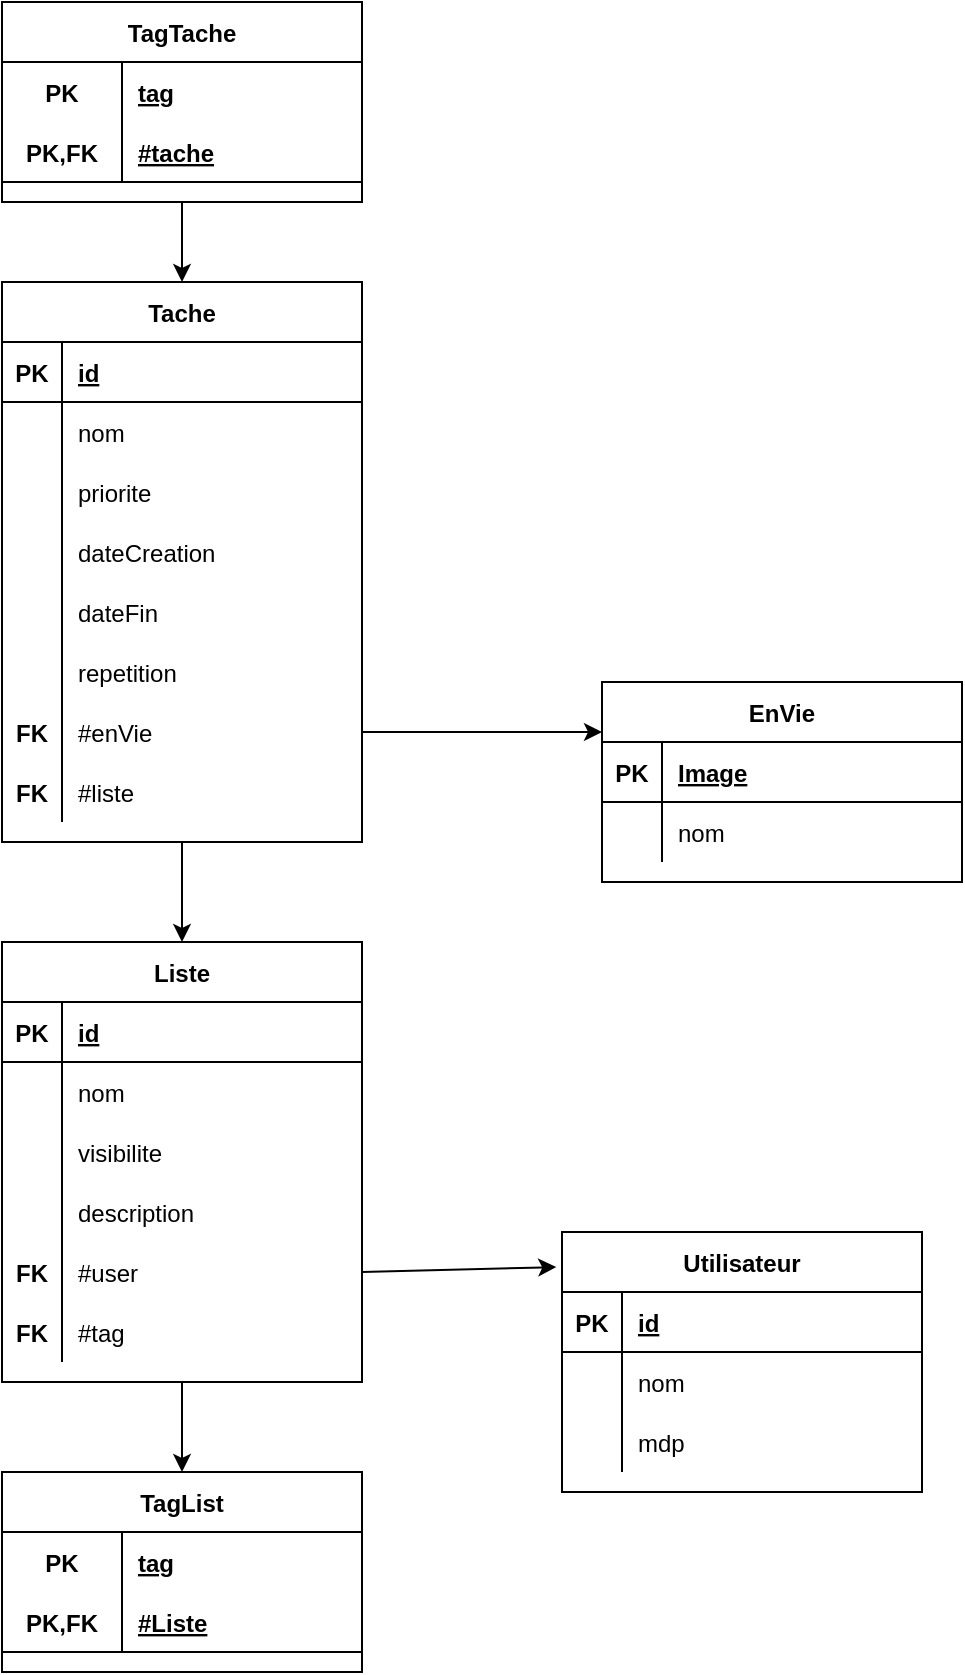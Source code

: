 <mxfile version="18.0.3" type="device"><diagram id="yFfaLxxYqGaBkUvR2Ek0" name="Page-1"><mxGraphModel dx="1372" dy="867" grid="1" gridSize="10" guides="1" tooltips="1" connect="1" arrows="1" fold="1" page="1" pageScale="1" pageWidth="827" pageHeight="1169" math="0" shadow="0"><root><mxCell id="0"/><mxCell id="1" parent="0"/><mxCell id="MnFzg17nZMmCjLE9wNKF-27" value="TagTache" style="shape=table;startSize=30;container=1;collapsible=1;childLayout=tableLayout;fixedRows=1;rowLines=0;fontStyle=1;align=center;resizeLast=1;" vertex="1" parent="1"><mxGeometry x="80" y="40" width="180" height="100" as="geometry"/></mxCell><mxCell id="MnFzg17nZMmCjLE9wNKF-28" value="" style="shape=tableRow;horizontal=0;startSize=0;swimlaneHead=0;swimlaneBody=0;fillColor=none;collapsible=0;dropTarget=0;points=[[0,0.5],[1,0.5]];portConstraint=eastwest;top=0;left=0;right=0;bottom=0;" vertex="1" parent="MnFzg17nZMmCjLE9wNKF-27"><mxGeometry y="30" width="180" height="30" as="geometry"/></mxCell><mxCell id="MnFzg17nZMmCjLE9wNKF-29" value="PK" style="shape=partialRectangle;connectable=0;fillColor=none;top=0;left=0;bottom=0;right=0;fontStyle=1;overflow=hidden;" vertex="1" parent="MnFzg17nZMmCjLE9wNKF-28"><mxGeometry width="60" height="30" as="geometry"><mxRectangle width="60" height="30" as="alternateBounds"/></mxGeometry></mxCell><mxCell id="MnFzg17nZMmCjLE9wNKF-30" value="tag" style="shape=partialRectangle;connectable=0;fillColor=none;top=0;left=0;bottom=0;right=0;align=left;spacingLeft=6;fontStyle=5;overflow=hidden;" vertex="1" parent="MnFzg17nZMmCjLE9wNKF-28"><mxGeometry x="60" width="120" height="30" as="geometry"><mxRectangle width="120" height="30" as="alternateBounds"/></mxGeometry></mxCell><mxCell id="MnFzg17nZMmCjLE9wNKF-31" value="" style="shape=tableRow;horizontal=0;startSize=0;swimlaneHead=0;swimlaneBody=0;fillColor=none;collapsible=0;dropTarget=0;points=[[0,0.5],[1,0.5]];portConstraint=eastwest;top=0;left=0;right=0;bottom=1;" vertex="1" parent="MnFzg17nZMmCjLE9wNKF-27"><mxGeometry y="60" width="180" height="30" as="geometry"/></mxCell><mxCell id="MnFzg17nZMmCjLE9wNKF-32" value="PK,FK" style="shape=partialRectangle;connectable=0;fillColor=none;top=0;left=0;bottom=0;right=0;fontStyle=1;overflow=hidden;" vertex="1" parent="MnFzg17nZMmCjLE9wNKF-31"><mxGeometry width="60" height="30" as="geometry"><mxRectangle width="60" height="30" as="alternateBounds"/></mxGeometry></mxCell><mxCell id="MnFzg17nZMmCjLE9wNKF-33" value="#tache" style="shape=partialRectangle;connectable=0;fillColor=none;top=0;left=0;bottom=0;right=0;align=left;spacingLeft=6;fontStyle=5;overflow=hidden;" vertex="1" parent="MnFzg17nZMmCjLE9wNKF-31"><mxGeometry x="60" width="120" height="30" as="geometry"><mxRectangle width="120" height="30" as="alternateBounds"/></mxGeometry></mxCell><mxCell id="MnFzg17nZMmCjLE9wNKF-40" value="Tache" style="shape=table;startSize=30;container=1;collapsible=1;childLayout=tableLayout;fixedRows=1;rowLines=0;fontStyle=1;align=center;resizeLast=1;" vertex="1" parent="1"><mxGeometry x="80" y="180" width="180" height="280" as="geometry"/></mxCell><mxCell id="MnFzg17nZMmCjLE9wNKF-41" value="" style="shape=tableRow;horizontal=0;startSize=0;swimlaneHead=0;swimlaneBody=0;fillColor=none;collapsible=0;dropTarget=0;points=[[0,0.5],[1,0.5]];portConstraint=eastwest;top=0;left=0;right=0;bottom=1;" vertex="1" parent="MnFzg17nZMmCjLE9wNKF-40"><mxGeometry y="30" width="180" height="30" as="geometry"/></mxCell><mxCell id="MnFzg17nZMmCjLE9wNKF-42" value="PK" style="shape=partialRectangle;connectable=0;fillColor=none;top=0;left=0;bottom=0;right=0;fontStyle=1;overflow=hidden;" vertex="1" parent="MnFzg17nZMmCjLE9wNKF-41"><mxGeometry width="30" height="30" as="geometry"><mxRectangle width="30" height="30" as="alternateBounds"/></mxGeometry></mxCell><mxCell id="MnFzg17nZMmCjLE9wNKF-43" value="id" style="shape=partialRectangle;connectable=0;fillColor=none;top=0;left=0;bottom=0;right=0;align=left;spacingLeft=6;fontStyle=5;overflow=hidden;" vertex="1" parent="MnFzg17nZMmCjLE9wNKF-41"><mxGeometry x="30" width="150" height="30" as="geometry"><mxRectangle width="150" height="30" as="alternateBounds"/></mxGeometry></mxCell><mxCell id="MnFzg17nZMmCjLE9wNKF-44" value="" style="shape=tableRow;horizontal=0;startSize=0;swimlaneHead=0;swimlaneBody=0;fillColor=none;collapsible=0;dropTarget=0;points=[[0,0.5],[1,0.5]];portConstraint=eastwest;top=0;left=0;right=0;bottom=0;" vertex="1" parent="MnFzg17nZMmCjLE9wNKF-40"><mxGeometry y="60" width="180" height="30" as="geometry"/></mxCell><mxCell id="MnFzg17nZMmCjLE9wNKF-45" value="" style="shape=partialRectangle;connectable=0;fillColor=none;top=0;left=0;bottom=0;right=0;editable=1;overflow=hidden;" vertex="1" parent="MnFzg17nZMmCjLE9wNKF-44"><mxGeometry width="30" height="30" as="geometry"><mxRectangle width="30" height="30" as="alternateBounds"/></mxGeometry></mxCell><mxCell id="MnFzg17nZMmCjLE9wNKF-46" value="nom" style="shape=partialRectangle;connectable=0;fillColor=none;top=0;left=0;bottom=0;right=0;align=left;spacingLeft=6;overflow=hidden;" vertex="1" parent="MnFzg17nZMmCjLE9wNKF-44"><mxGeometry x="30" width="150" height="30" as="geometry"><mxRectangle width="150" height="30" as="alternateBounds"/></mxGeometry></mxCell><mxCell id="MnFzg17nZMmCjLE9wNKF-47" value="" style="shape=tableRow;horizontal=0;startSize=0;swimlaneHead=0;swimlaneBody=0;fillColor=none;collapsible=0;dropTarget=0;points=[[0,0.5],[1,0.5]];portConstraint=eastwest;top=0;left=0;right=0;bottom=0;" vertex="1" parent="MnFzg17nZMmCjLE9wNKF-40"><mxGeometry y="90" width="180" height="30" as="geometry"/></mxCell><mxCell id="MnFzg17nZMmCjLE9wNKF-48" value="" style="shape=partialRectangle;connectable=0;fillColor=none;top=0;left=0;bottom=0;right=0;editable=1;overflow=hidden;" vertex="1" parent="MnFzg17nZMmCjLE9wNKF-47"><mxGeometry width="30" height="30" as="geometry"><mxRectangle width="30" height="30" as="alternateBounds"/></mxGeometry></mxCell><mxCell id="MnFzg17nZMmCjLE9wNKF-49" value="priorite" style="shape=partialRectangle;connectable=0;fillColor=none;top=0;left=0;bottom=0;right=0;align=left;spacingLeft=6;overflow=hidden;" vertex="1" parent="MnFzg17nZMmCjLE9wNKF-47"><mxGeometry x="30" width="150" height="30" as="geometry"><mxRectangle width="150" height="30" as="alternateBounds"/></mxGeometry></mxCell><mxCell id="MnFzg17nZMmCjLE9wNKF-50" value="" style="shape=tableRow;horizontal=0;startSize=0;swimlaneHead=0;swimlaneBody=0;fillColor=none;collapsible=0;dropTarget=0;points=[[0,0.5],[1,0.5]];portConstraint=eastwest;top=0;left=0;right=0;bottom=0;" vertex="1" parent="MnFzg17nZMmCjLE9wNKF-40"><mxGeometry y="120" width="180" height="30" as="geometry"/></mxCell><mxCell id="MnFzg17nZMmCjLE9wNKF-51" value="" style="shape=partialRectangle;connectable=0;fillColor=none;top=0;left=0;bottom=0;right=0;editable=1;overflow=hidden;" vertex="1" parent="MnFzg17nZMmCjLE9wNKF-50"><mxGeometry width="30" height="30" as="geometry"><mxRectangle width="30" height="30" as="alternateBounds"/></mxGeometry></mxCell><mxCell id="MnFzg17nZMmCjLE9wNKF-52" value="dateCreation" style="shape=partialRectangle;connectable=0;fillColor=none;top=0;left=0;bottom=0;right=0;align=left;spacingLeft=6;overflow=hidden;" vertex="1" parent="MnFzg17nZMmCjLE9wNKF-50"><mxGeometry x="30" width="150" height="30" as="geometry"><mxRectangle width="150" height="30" as="alternateBounds"/></mxGeometry></mxCell><mxCell id="MnFzg17nZMmCjLE9wNKF-73" value="" style="shape=tableRow;horizontal=0;startSize=0;swimlaneHead=0;swimlaneBody=0;fillColor=none;collapsible=0;dropTarget=0;points=[[0,0.5],[1,0.5]];portConstraint=eastwest;top=0;left=0;right=0;bottom=0;" vertex="1" parent="MnFzg17nZMmCjLE9wNKF-40"><mxGeometry y="150" width="180" height="30" as="geometry"/></mxCell><mxCell id="MnFzg17nZMmCjLE9wNKF-74" value="" style="shape=partialRectangle;connectable=0;fillColor=none;top=0;left=0;bottom=0;right=0;editable=1;overflow=hidden;" vertex="1" parent="MnFzg17nZMmCjLE9wNKF-73"><mxGeometry width="30" height="30" as="geometry"><mxRectangle width="30" height="30" as="alternateBounds"/></mxGeometry></mxCell><mxCell id="MnFzg17nZMmCjLE9wNKF-75" value="dateFin" style="shape=partialRectangle;connectable=0;fillColor=none;top=0;left=0;bottom=0;right=0;align=left;spacingLeft=6;overflow=hidden;" vertex="1" parent="MnFzg17nZMmCjLE9wNKF-73"><mxGeometry x="30" width="150" height="30" as="geometry"><mxRectangle width="150" height="30" as="alternateBounds"/></mxGeometry></mxCell><mxCell id="MnFzg17nZMmCjLE9wNKF-76" value="" style="shape=tableRow;horizontal=0;startSize=0;swimlaneHead=0;swimlaneBody=0;fillColor=none;collapsible=0;dropTarget=0;points=[[0,0.5],[1,0.5]];portConstraint=eastwest;top=0;left=0;right=0;bottom=0;" vertex="1" parent="MnFzg17nZMmCjLE9wNKF-40"><mxGeometry y="180" width="180" height="30" as="geometry"/></mxCell><mxCell id="MnFzg17nZMmCjLE9wNKF-77" value="" style="shape=partialRectangle;connectable=0;fillColor=none;top=0;left=0;bottom=0;right=0;editable=1;overflow=hidden;" vertex="1" parent="MnFzg17nZMmCjLE9wNKF-76"><mxGeometry width="30" height="30" as="geometry"><mxRectangle width="30" height="30" as="alternateBounds"/></mxGeometry></mxCell><mxCell id="MnFzg17nZMmCjLE9wNKF-78" value="repetition" style="shape=partialRectangle;connectable=0;fillColor=none;top=0;left=0;bottom=0;right=0;align=left;spacingLeft=6;overflow=hidden;" vertex="1" parent="MnFzg17nZMmCjLE9wNKF-76"><mxGeometry x="30" width="150" height="30" as="geometry"><mxRectangle width="150" height="30" as="alternateBounds"/></mxGeometry></mxCell><mxCell id="MnFzg17nZMmCjLE9wNKF-117" value="" style="shape=tableRow;horizontal=0;startSize=0;swimlaneHead=0;swimlaneBody=0;fillColor=none;collapsible=0;dropTarget=0;points=[[0,0.5],[1,0.5]];portConstraint=eastwest;top=0;left=0;right=0;bottom=0;" vertex="1" parent="MnFzg17nZMmCjLE9wNKF-40"><mxGeometry y="210" width="180" height="30" as="geometry"/></mxCell><mxCell id="MnFzg17nZMmCjLE9wNKF-118" value="FK" style="shape=partialRectangle;connectable=0;fillColor=none;top=0;left=0;bottom=0;right=0;editable=1;overflow=hidden;fontStyle=1" vertex="1" parent="MnFzg17nZMmCjLE9wNKF-117"><mxGeometry width="30" height="30" as="geometry"><mxRectangle width="30" height="30" as="alternateBounds"/></mxGeometry></mxCell><mxCell id="MnFzg17nZMmCjLE9wNKF-119" value="#enVie" style="shape=partialRectangle;connectable=0;fillColor=none;top=0;left=0;bottom=0;right=0;align=left;spacingLeft=6;overflow=hidden;" vertex="1" parent="MnFzg17nZMmCjLE9wNKF-117"><mxGeometry x="30" width="150" height="30" as="geometry"><mxRectangle width="150" height="30" as="alternateBounds"/></mxGeometry></mxCell><mxCell id="MnFzg17nZMmCjLE9wNKF-174" value="" style="shape=tableRow;horizontal=0;startSize=0;swimlaneHead=0;swimlaneBody=0;fillColor=none;collapsible=0;dropTarget=0;points=[[0,0.5],[1,0.5]];portConstraint=eastwest;top=0;left=0;right=0;bottom=0;" vertex="1" parent="MnFzg17nZMmCjLE9wNKF-40"><mxGeometry y="240" width="180" height="30" as="geometry"/></mxCell><mxCell id="MnFzg17nZMmCjLE9wNKF-175" value="FK" style="shape=partialRectangle;connectable=0;fillColor=none;top=0;left=0;bottom=0;right=0;editable=1;overflow=hidden;fontStyle=1" vertex="1" parent="MnFzg17nZMmCjLE9wNKF-174"><mxGeometry width="30" height="30" as="geometry"><mxRectangle width="30" height="30" as="alternateBounds"/></mxGeometry></mxCell><mxCell id="MnFzg17nZMmCjLE9wNKF-176" value="#liste" style="shape=partialRectangle;connectable=0;fillColor=none;top=0;left=0;bottom=0;right=0;align=left;spacingLeft=6;overflow=hidden;" vertex="1" parent="MnFzg17nZMmCjLE9wNKF-174"><mxGeometry x="30" width="150" height="30" as="geometry"><mxRectangle width="150" height="30" as="alternateBounds"/></mxGeometry></mxCell><mxCell id="MnFzg17nZMmCjLE9wNKF-66" value="TagList" style="shape=table;startSize=30;container=1;collapsible=1;childLayout=tableLayout;fixedRows=1;rowLines=0;fontStyle=1;align=center;resizeLast=1;" vertex="1" parent="1"><mxGeometry x="80" y="775" width="180" height="100" as="geometry"/></mxCell><mxCell id="MnFzg17nZMmCjLE9wNKF-67" value="" style="shape=tableRow;horizontal=0;startSize=0;swimlaneHead=0;swimlaneBody=0;fillColor=none;collapsible=0;dropTarget=0;points=[[0,0.5],[1,0.5]];portConstraint=eastwest;top=0;left=0;right=0;bottom=0;" vertex="1" parent="MnFzg17nZMmCjLE9wNKF-66"><mxGeometry y="30" width="180" height="30" as="geometry"/></mxCell><mxCell id="MnFzg17nZMmCjLE9wNKF-68" value="PK" style="shape=partialRectangle;connectable=0;fillColor=none;top=0;left=0;bottom=0;right=0;fontStyle=1;overflow=hidden;" vertex="1" parent="MnFzg17nZMmCjLE9wNKF-67"><mxGeometry width="60" height="30" as="geometry"><mxRectangle width="60" height="30" as="alternateBounds"/></mxGeometry></mxCell><mxCell id="MnFzg17nZMmCjLE9wNKF-69" value="tag" style="shape=partialRectangle;connectable=0;fillColor=none;top=0;left=0;bottom=0;right=0;align=left;spacingLeft=6;fontStyle=5;overflow=hidden;" vertex="1" parent="MnFzg17nZMmCjLE9wNKF-67"><mxGeometry x="60" width="120" height="30" as="geometry"><mxRectangle width="120" height="30" as="alternateBounds"/></mxGeometry></mxCell><mxCell id="MnFzg17nZMmCjLE9wNKF-70" value="" style="shape=tableRow;horizontal=0;startSize=0;swimlaneHead=0;swimlaneBody=0;fillColor=none;collapsible=0;dropTarget=0;points=[[0,0.5],[1,0.5]];portConstraint=eastwest;top=0;left=0;right=0;bottom=1;" vertex="1" parent="MnFzg17nZMmCjLE9wNKF-66"><mxGeometry y="60" width="180" height="30" as="geometry"/></mxCell><mxCell id="MnFzg17nZMmCjLE9wNKF-71" value="PK,FK" style="shape=partialRectangle;connectable=0;fillColor=none;top=0;left=0;bottom=0;right=0;fontStyle=1;overflow=hidden;" vertex="1" parent="MnFzg17nZMmCjLE9wNKF-70"><mxGeometry width="60" height="30" as="geometry"><mxRectangle width="60" height="30" as="alternateBounds"/></mxGeometry></mxCell><mxCell id="MnFzg17nZMmCjLE9wNKF-72" value="#Liste" style="shape=partialRectangle;connectable=0;fillColor=none;top=0;left=0;bottom=0;right=0;align=left;spacingLeft=6;fontStyle=5;overflow=hidden;" vertex="1" parent="MnFzg17nZMmCjLE9wNKF-70"><mxGeometry x="60" width="120" height="30" as="geometry"><mxRectangle width="120" height="30" as="alternateBounds"/></mxGeometry></mxCell><mxCell id="MnFzg17nZMmCjLE9wNKF-121" value="EnVie" style="shape=table;startSize=30;container=1;collapsible=1;childLayout=tableLayout;fixedRows=1;rowLines=0;fontStyle=1;align=center;resizeLast=1;" vertex="1" parent="1"><mxGeometry x="380" y="380" width="180" height="100" as="geometry"/></mxCell><mxCell id="MnFzg17nZMmCjLE9wNKF-122" value="" style="shape=tableRow;horizontal=0;startSize=0;swimlaneHead=0;swimlaneBody=0;fillColor=none;collapsible=0;dropTarget=0;points=[[0,0.5],[1,0.5]];portConstraint=eastwest;top=0;left=0;right=0;bottom=1;" vertex="1" parent="MnFzg17nZMmCjLE9wNKF-121"><mxGeometry y="30" width="180" height="30" as="geometry"/></mxCell><mxCell id="MnFzg17nZMmCjLE9wNKF-123" value="PK" style="shape=partialRectangle;connectable=0;fillColor=none;top=0;left=0;bottom=0;right=0;fontStyle=1;overflow=hidden;" vertex="1" parent="MnFzg17nZMmCjLE9wNKF-122"><mxGeometry width="30" height="30" as="geometry"><mxRectangle width="30" height="30" as="alternateBounds"/></mxGeometry></mxCell><mxCell id="MnFzg17nZMmCjLE9wNKF-124" value="Image" style="shape=partialRectangle;connectable=0;fillColor=none;top=0;left=0;bottom=0;right=0;align=left;spacingLeft=6;fontStyle=5;overflow=hidden;" vertex="1" parent="MnFzg17nZMmCjLE9wNKF-122"><mxGeometry x="30" width="150" height="30" as="geometry"><mxRectangle width="150" height="30" as="alternateBounds"/></mxGeometry></mxCell><mxCell id="MnFzg17nZMmCjLE9wNKF-125" value="" style="shape=tableRow;horizontal=0;startSize=0;swimlaneHead=0;swimlaneBody=0;fillColor=none;collapsible=0;dropTarget=0;points=[[0,0.5],[1,0.5]];portConstraint=eastwest;top=0;left=0;right=0;bottom=0;" vertex="1" parent="MnFzg17nZMmCjLE9wNKF-121"><mxGeometry y="60" width="180" height="30" as="geometry"/></mxCell><mxCell id="MnFzg17nZMmCjLE9wNKF-126" value="" style="shape=partialRectangle;connectable=0;fillColor=none;top=0;left=0;bottom=0;right=0;editable=1;overflow=hidden;" vertex="1" parent="MnFzg17nZMmCjLE9wNKF-125"><mxGeometry width="30" height="30" as="geometry"><mxRectangle width="30" height="30" as="alternateBounds"/></mxGeometry></mxCell><mxCell id="MnFzg17nZMmCjLE9wNKF-127" value="nom" style="shape=partialRectangle;connectable=0;fillColor=none;top=0;left=0;bottom=0;right=0;align=left;spacingLeft=6;overflow=hidden;" vertex="1" parent="MnFzg17nZMmCjLE9wNKF-125"><mxGeometry x="30" width="150" height="30" as="geometry"><mxRectangle width="150" height="30" as="alternateBounds"/></mxGeometry></mxCell><mxCell id="MnFzg17nZMmCjLE9wNKF-134" value="Liste" style="shape=table;startSize=30;container=1;collapsible=1;childLayout=tableLayout;fixedRows=1;rowLines=0;fontStyle=1;align=center;resizeLast=1;" vertex="1" parent="1"><mxGeometry x="80" y="510" width="180" height="220" as="geometry"/></mxCell><mxCell id="MnFzg17nZMmCjLE9wNKF-135" value="" style="shape=tableRow;horizontal=0;startSize=0;swimlaneHead=0;swimlaneBody=0;fillColor=none;collapsible=0;dropTarget=0;points=[[0,0.5],[1,0.5]];portConstraint=eastwest;top=0;left=0;right=0;bottom=1;" vertex="1" parent="MnFzg17nZMmCjLE9wNKF-134"><mxGeometry y="30" width="180" height="30" as="geometry"/></mxCell><mxCell id="MnFzg17nZMmCjLE9wNKF-136" value="PK" style="shape=partialRectangle;connectable=0;fillColor=none;top=0;left=0;bottom=0;right=0;fontStyle=1;overflow=hidden;" vertex="1" parent="MnFzg17nZMmCjLE9wNKF-135"><mxGeometry width="30" height="30" as="geometry"><mxRectangle width="30" height="30" as="alternateBounds"/></mxGeometry></mxCell><mxCell id="MnFzg17nZMmCjLE9wNKF-137" value="id" style="shape=partialRectangle;connectable=0;fillColor=none;top=0;left=0;bottom=0;right=0;align=left;spacingLeft=6;fontStyle=5;overflow=hidden;" vertex="1" parent="MnFzg17nZMmCjLE9wNKF-135"><mxGeometry x="30" width="150" height="30" as="geometry"><mxRectangle width="150" height="30" as="alternateBounds"/></mxGeometry></mxCell><mxCell id="MnFzg17nZMmCjLE9wNKF-138" value="" style="shape=tableRow;horizontal=0;startSize=0;swimlaneHead=0;swimlaneBody=0;fillColor=none;collapsible=0;dropTarget=0;points=[[0,0.5],[1,0.5]];portConstraint=eastwest;top=0;left=0;right=0;bottom=0;" vertex="1" parent="MnFzg17nZMmCjLE9wNKF-134"><mxGeometry y="60" width="180" height="30" as="geometry"/></mxCell><mxCell id="MnFzg17nZMmCjLE9wNKF-139" value="" style="shape=partialRectangle;connectable=0;fillColor=none;top=0;left=0;bottom=0;right=0;editable=1;overflow=hidden;" vertex="1" parent="MnFzg17nZMmCjLE9wNKF-138"><mxGeometry width="30" height="30" as="geometry"><mxRectangle width="30" height="30" as="alternateBounds"/></mxGeometry></mxCell><mxCell id="MnFzg17nZMmCjLE9wNKF-140" value="nom    " style="shape=partialRectangle;connectable=0;fillColor=none;top=0;left=0;bottom=0;right=0;align=left;spacingLeft=6;overflow=hidden;" vertex="1" parent="MnFzg17nZMmCjLE9wNKF-138"><mxGeometry x="30" width="150" height="30" as="geometry"><mxRectangle width="150" height="30" as="alternateBounds"/></mxGeometry></mxCell><mxCell id="MnFzg17nZMmCjLE9wNKF-141" value="" style="shape=tableRow;horizontal=0;startSize=0;swimlaneHead=0;swimlaneBody=0;fillColor=none;collapsible=0;dropTarget=0;points=[[0,0.5],[1,0.5]];portConstraint=eastwest;top=0;left=0;right=0;bottom=0;" vertex="1" parent="MnFzg17nZMmCjLE9wNKF-134"><mxGeometry y="90" width="180" height="30" as="geometry"/></mxCell><mxCell id="MnFzg17nZMmCjLE9wNKF-142" value="" style="shape=partialRectangle;connectable=0;fillColor=none;top=0;left=0;bottom=0;right=0;editable=1;overflow=hidden;" vertex="1" parent="MnFzg17nZMmCjLE9wNKF-141"><mxGeometry width="30" height="30" as="geometry"><mxRectangle width="30" height="30" as="alternateBounds"/></mxGeometry></mxCell><mxCell id="MnFzg17nZMmCjLE9wNKF-143" value="visibilite" style="shape=partialRectangle;connectable=0;fillColor=none;top=0;left=0;bottom=0;right=0;align=left;spacingLeft=6;overflow=hidden;" vertex="1" parent="MnFzg17nZMmCjLE9wNKF-141"><mxGeometry x="30" width="150" height="30" as="geometry"><mxRectangle width="150" height="30" as="alternateBounds"/></mxGeometry></mxCell><mxCell id="MnFzg17nZMmCjLE9wNKF-144" value="" style="shape=tableRow;horizontal=0;startSize=0;swimlaneHead=0;swimlaneBody=0;fillColor=none;collapsible=0;dropTarget=0;points=[[0,0.5],[1,0.5]];portConstraint=eastwest;top=0;left=0;right=0;bottom=0;" vertex="1" parent="MnFzg17nZMmCjLE9wNKF-134"><mxGeometry y="120" width="180" height="30" as="geometry"/></mxCell><mxCell id="MnFzg17nZMmCjLE9wNKF-145" value="" style="shape=partialRectangle;connectable=0;fillColor=none;top=0;left=0;bottom=0;right=0;editable=1;overflow=hidden;" vertex="1" parent="MnFzg17nZMmCjLE9wNKF-144"><mxGeometry width="30" height="30" as="geometry"><mxRectangle width="30" height="30" as="alternateBounds"/></mxGeometry></mxCell><mxCell id="MnFzg17nZMmCjLE9wNKF-146" value="description" style="shape=partialRectangle;connectable=0;fillColor=none;top=0;left=0;bottom=0;right=0;align=left;spacingLeft=6;overflow=hidden;" vertex="1" parent="MnFzg17nZMmCjLE9wNKF-144"><mxGeometry x="30" width="150" height="30" as="geometry"><mxRectangle width="150" height="30" as="alternateBounds"/></mxGeometry></mxCell><mxCell id="MnFzg17nZMmCjLE9wNKF-166" value="" style="shape=tableRow;horizontal=0;startSize=0;swimlaneHead=0;swimlaneBody=0;fillColor=none;collapsible=0;dropTarget=0;points=[[0,0.5],[1,0.5]];portConstraint=eastwest;top=0;left=0;right=0;bottom=0;" vertex="1" parent="MnFzg17nZMmCjLE9wNKF-134"><mxGeometry y="150" width="180" height="30" as="geometry"/></mxCell><mxCell id="MnFzg17nZMmCjLE9wNKF-167" value="FK" style="shape=partialRectangle;connectable=0;fillColor=none;top=0;left=0;bottom=0;right=0;editable=1;overflow=hidden;fontStyle=1" vertex="1" parent="MnFzg17nZMmCjLE9wNKF-166"><mxGeometry width="30" height="30" as="geometry"><mxRectangle width="30" height="30" as="alternateBounds"/></mxGeometry></mxCell><mxCell id="MnFzg17nZMmCjLE9wNKF-168" value="#user" style="shape=partialRectangle;connectable=0;fillColor=none;top=0;left=0;bottom=0;right=0;align=left;spacingLeft=6;overflow=hidden;" vertex="1" parent="MnFzg17nZMmCjLE9wNKF-166"><mxGeometry x="30" width="150" height="30" as="geometry"><mxRectangle width="150" height="30" as="alternateBounds"/></mxGeometry></mxCell><mxCell id="MnFzg17nZMmCjLE9wNKF-170" value="" style="shape=tableRow;horizontal=0;startSize=0;swimlaneHead=0;swimlaneBody=0;fillColor=none;collapsible=0;dropTarget=0;points=[[0,0.5],[1,0.5]];portConstraint=eastwest;top=0;left=0;right=0;bottom=0;" vertex="1" parent="MnFzg17nZMmCjLE9wNKF-134"><mxGeometry y="180" width="180" height="30" as="geometry"/></mxCell><mxCell id="MnFzg17nZMmCjLE9wNKF-171" value="FK" style="shape=partialRectangle;connectable=0;fillColor=none;top=0;left=0;bottom=0;right=0;editable=1;overflow=hidden;fontStyle=1" vertex="1" parent="MnFzg17nZMmCjLE9wNKF-170"><mxGeometry width="30" height="30" as="geometry"><mxRectangle width="30" height="30" as="alternateBounds"/></mxGeometry></mxCell><mxCell id="MnFzg17nZMmCjLE9wNKF-172" value="#tag" style="shape=partialRectangle;connectable=0;fillColor=none;top=0;left=0;bottom=0;right=0;align=left;spacingLeft=6;overflow=hidden;" vertex="1" parent="MnFzg17nZMmCjLE9wNKF-170"><mxGeometry x="30" width="150" height="30" as="geometry"><mxRectangle width="150" height="30" as="alternateBounds"/></mxGeometry></mxCell><mxCell id="MnFzg17nZMmCjLE9wNKF-150" value="Utilisateur" style="shape=table;startSize=30;container=1;collapsible=1;childLayout=tableLayout;fixedRows=1;rowLines=0;fontStyle=1;align=center;resizeLast=1;swimlaneLine=1;" vertex="1" parent="1"><mxGeometry x="360" y="655" width="180" height="130" as="geometry"/></mxCell><mxCell id="MnFzg17nZMmCjLE9wNKF-151" value="" style="shape=tableRow;horizontal=0;startSize=0;swimlaneHead=0;swimlaneBody=0;fillColor=none;collapsible=0;dropTarget=0;points=[[0,0.5],[1,0.5]];portConstraint=eastwest;top=0;left=0;right=0;bottom=1;" vertex="1" parent="MnFzg17nZMmCjLE9wNKF-150"><mxGeometry y="30" width="180" height="30" as="geometry"/></mxCell><mxCell id="MnFzg17nZMmCjLE9wNKF-152" value="PK" style="shape=partialRectangle;connectable=0;fillColor=none;top=0;left=0;bottom=0;right=0;fontStyle=1;overflow=hidden;" vertex="1" parent="MnFzg17nZMmCjLE9wNKF-151"><mxGeometry width="30" height="30" as="geometry"><mxRectangle width="30" height="30" as="alternateBounds"/></mxGeometry></mxCell><mxCell id="MnFzg17nZMmCjLE9wNKF-153" value="id" style="shape=partialRectangle;connectable=0;fillColor=none;top=0;left=0;bottom=0;right=0;align=left;spacingLeft=6;fontStyle=5;overflow=hidden;" vertex="1" parent="MnFzg17nZMmCjLE9wNKF-151"><mxGeometry x="30" width="150" height="30" as="geometry"><mxRectangle width="150" height="30" as="alternateBounds"/></mxGeometry></mxCell><mxCell id="MnFzg17nZMmCjLE9wNKF-154" value="" style="shape=tableRow;horizontal=0;startSize=0;swimlaneHead=0;swimlaneBody=0;fillColor=none;collapsible=0;dropTarget=0;points=[[0,0.5],[1,0.5]];portConstraint=eastwest;top=0;left=0;right=0;bottom=0;" vertex="1" parent="MnFzg17nZMmCjLE9wNKF-150"><mxGeometry y="60" width="180" height="30" as="geometry"/></mxCell><mxCell id="MnFzg17nZMmCjLE9wNKF-155" value="" style="shape=partialRectangle;connectable=0;fillColor=none;top=0;left=0;bottom=0;right=0;editable=1;overflow=hidden;" vertex="1" parent="MnFzg17nZMmCjLE9wNKF-154"><mxGeometry width="30" height="30" as="geometry"><mxRectangle width="30" height="30" as="alternateBounds"/></mxGeometry></mxCell><mxCell id="MnFzg17nZMmCjLE9wNKF-156" value="nom" style="shape=partialRectangle;connectable=0;fillColor=none;top=0;left=0;bottom=0;right=0;align=left;spacingLeft=6;overflow=hidden;" vertex="1" parent="MnFzg17nZMmCjLE9wNKF-154"><mxGeometry x="30" width="150" height="30" as="geometry"><mxRectangle width="150" height="30" as="alternateBounds"/></mxGeometry></mxCell><mxCell id="MnFzg17nZMmCjLE9wNKF-157" value="" style="shape=tableRow;horizontal=0;startSize=0;swimlaneHead=0;swimlaneBody=0;fillColor=none;collapsible=0;dropTarget=0;points=[[0,0.5],[1,0.5]];portConstraint=eastwest;top=0;left=0;right=0;bottom=0;" vertex="1" parent="MnFzg17nZMmCjLE9wNKF-150"><mxGeometry y="90" width="180" height="30" as="geometry"/></mxCell><mxCell id="MnFzg17nZMmCjLE9wNKF-158" value="" style="shape=partialRectangle;connectable=0;fillColor=none;top=0;left=0;bottom=0;right=0;editable=1;overflow=hidden;" vertex="1" parent="MnFzg17nZMmCjLE9wNKF-157"><mxGeometry width="30" height="30" as="geometry"><mxRectangle width="30" height="30" as="alternateBounds"/></mxGeometry></mxCell><mxCell id="MnFzg17nZMmCjLE9wNKF-159" value="mdp" style="shape=partialRectangle;connectable=0;fillColor=none;top=0;left=0;bottom=0;right=0;align=left;spacingLeft=6;overflow=hidden;" vertex="1" parent="MnFzg17nZMmCjLE9wNKF-157"><mxGeometry x="30" width="150" height="30" as="geometry"><mxRectangle width="150" height="30" as="alternateBounds"/></mxGeometry></mxCell><mxCell id="MnFzg17nZMmCjLE9wNKF-163" value="" style="endArrow=classic;html=1;rounded=0;exitX=1;exitY=0.5;exitDx=0;exitDy=0;entryX=0;entryY=0.25;entryDx=0;entryDy=0;" edge="1" parent="1" source="MnFzg17nZMmCjLE9wNKF-117" target="MnFzg17nZMmCjLE9wNKF-121"><mxGeometry width="50" height="50" relative="1" as="geometry"><mxPoint x="420" y="490" as="sourcePoint"/><mxPoint x="470" y="440" as="targetPoint"/></mxGeometry></mxCell><mxCell id="MnFzg17nZMmCjLE9wNKF-164" value="" style="endArrow=classic;html=1;rounded=0;exitX=0.5;exitY=1;exitDx=0;exitDy=0;" edge="1" parent="1" source="MnFzg17nZMmCjLE9wNKF-27" target="MnFzg17nZMmCjLE9wNKF-40"><mxGeometry width="50" height="50" relative="1" as="geometry"><mxPoint x="270" y="405" as="sourcePoint"/><mxPoint x="500.0" y="205" as="targetPoint"/></mxGeometry></mxCell><mxCell id="MnFzg17nZMmCjLE9wNKF-169" value="" style="endArrow=classic;html=1;rounded=0;exitX=1;exitY=0.5;exitDx=0;exitDy=0;entryX=-0.016;entryY=0.135;entryDx=0;entryDy=0;entryPerimeter=0;" edge="1" parent="1" source="MnFzg17nZMmCjLE9wNKF-166" target="MnFzg17nZMmCjLE9wNKF-150"><mxGeometry width="50" height="50" relative="1" as="geometry"><mxPoint x="270" y="375" as="sourcePoint"/><mxPoint x="500.0" y="175" as="targetPoint"/></mxGeometry></mxCell><mxCell id="MnFzg17nZMmCjLE9wNKF-173" value="" style="endArrow=classic;html=1;rounded=0;exitX=0.5;exitY=1;exitDx=0;exitDy=0;entryX=0.5;entryY=0;entryDx=0;entryDy=0;" edge="1" parent="1" source="MnFzg17nZMmCjLE9wNKF-134" target="MnFzg17nZMmCjLE9wNKF-66"><mxGeometry width="50" height="50" relative="1" as="geometry"><mxPoint x="270" y="675" as="sourcePoint"/><mxPoint x="537.12" y="597.55" as="targetPoint"/></mxGeometry></mxCell><mxCell id="MnFzg17nZMmCjLE9wNKF-177" value="" style="endArrow=classic;html=1;rounded=0;exitX=0.5;exitY=1;exitDx=0;exitDy=0;entryX=0.5;entryY=0;entryDx=0;entryDy=0;" edge="1" parent="1" source="MnFzg17nZMmCjLE9wNKF-40" target="MnFzg17nZMmCjLE9wNKF-134"><mxGeometry width="50" height="50" relative="1" as="geometry"><mxPoint x="420" y="520" as="sourcePoint"/><mxPoint x="470" y="470" as="targetPoint"/></mxGeometry></mxCell></root></mxGraphModel></diagram></mxfile>